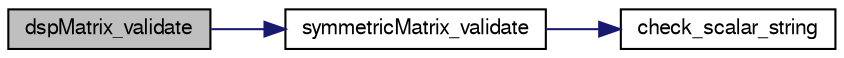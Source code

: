digraph G
{
  edge [fontname="FreeSans",fontsize=10,labelfontname="FreeSans",labelfontsize=10];
  node [fontname="FreeSans",fontsize=10,shape=record];
  rankdir=LR;
  Node1 [label="dspMatrix_validate",height=0.2,width=0.4,color="black", fillcolor="grey75", style="filled" fontcolor="black"];
  Node1 -> Node2 [color="midnightblue",fontsize=10,style="solid",fontname="FreeSans"];
  Node2 [label="symmetricMatrix_validate",height=0.2,width=0.4,color="black", fillcolor="white", style="filled",URL="$dsyMatrix_8c.html#0d501d2a856f4fdfd3acab0d14888b6e"];
  Node2 -> Node3 [color="midnightblue",fontsize=10,style="solid",fontname="FreeSans"];
  Node3 [label="check_scalar_string",height=0.2,width=0.4,color="black", fillcolor="white", style="filled",URL="$Mutils_8c.html#cde6ee3844e52ed5a90e619cec56bc59"];
}
